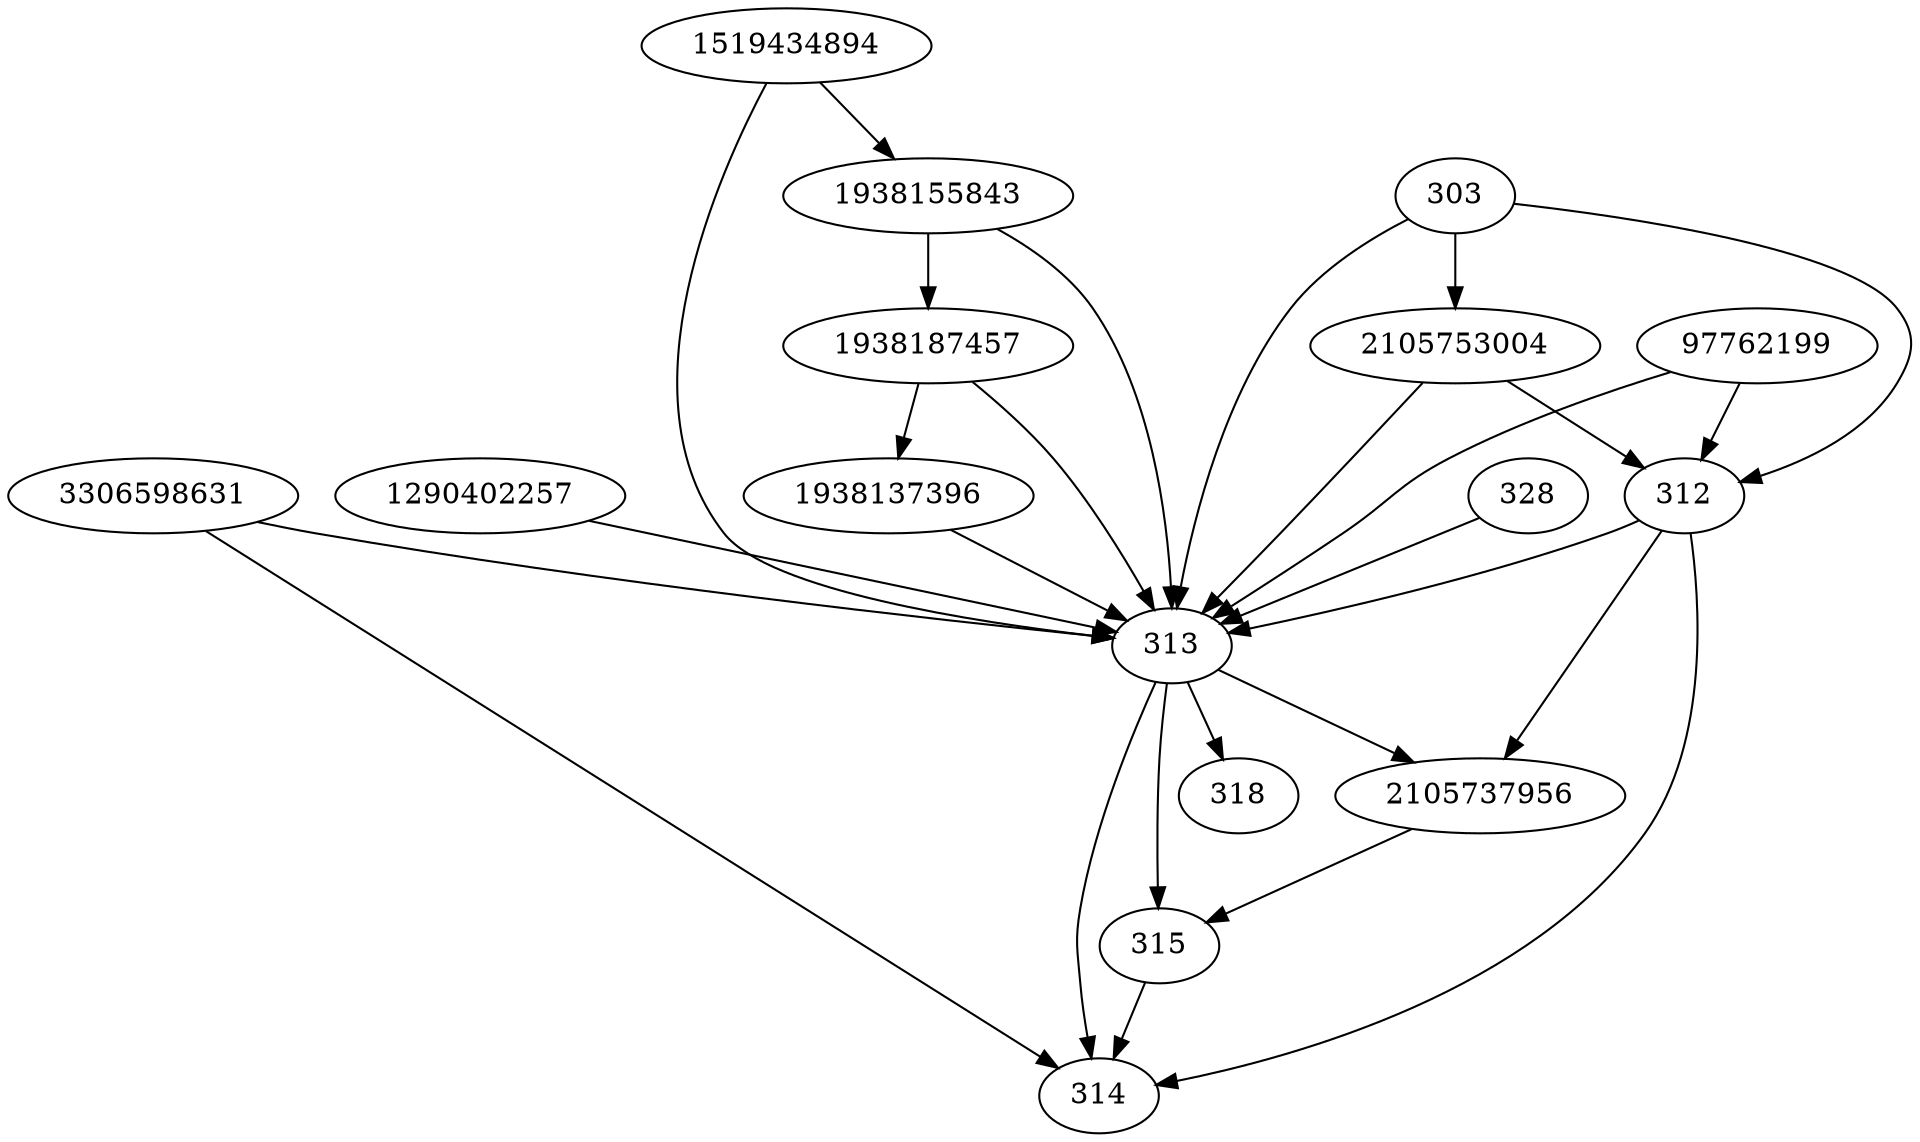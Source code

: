 strict digraph  {
1938187457;
1938155843;
2105737956;
3306598631;
328;
2105753004;
1519434894;
303;
1290402257;
1938137396;
97762199;
312;
313;
314;
315;
318;
1938187457 -> 313;
1938187457 -> 1938137396;
1938155843 -> 313;
1938155843 -> 1938187457;
2105737956 -> 315;
3306598631 -> 313;
3306598631 -> 314;
328 -> 313;
2105753004 -> 312;
2105753004 -> 313;
1519434894 -> 313;
1519434894 -> 1938155843;
303 -> 2105753004;
303 -> 312;
303 -> 313;
1290402257 -> 313;
1938137396 -> 313;
97762199 -> 312;
97762199 -> 313;
312 -> 2105737956;
312 -> 314;
312 -> 313;
313 -> 2105737956;
313 -> 314;
313 -> 318;
313 -> 315;
315 -> 314;
}
